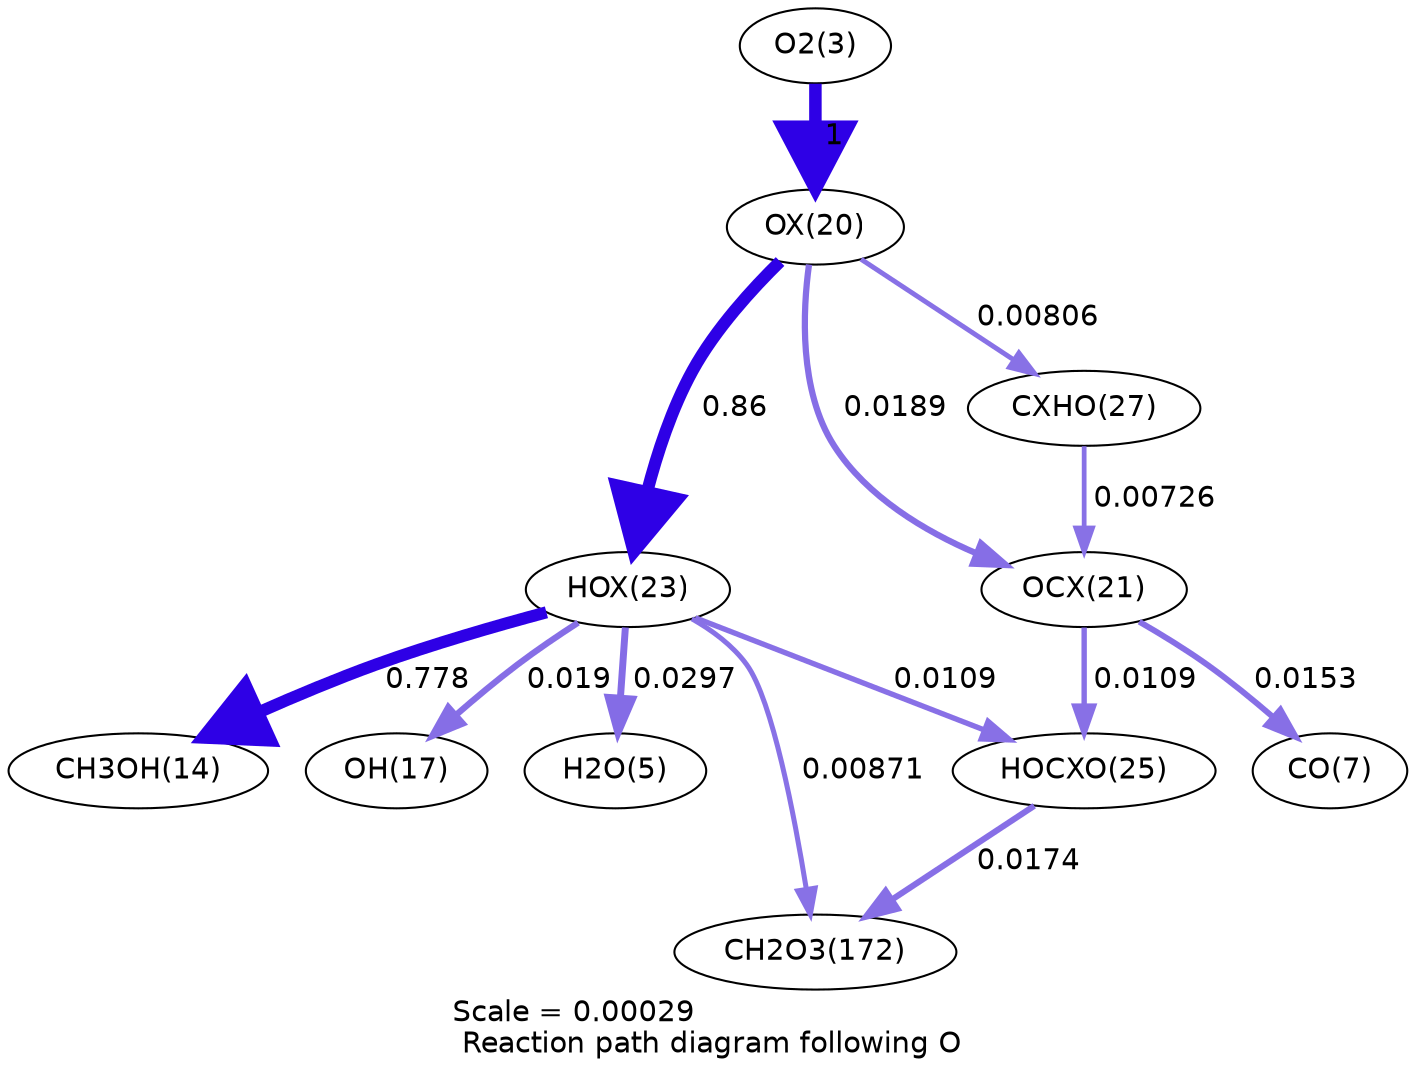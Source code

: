 digraph reaction_paths {
center=1;
s5 -> s33[fontname="Helvetica", penwidth=6, arrowsize=3, color="0.7, 1.5, 0.9"
, label=" 1"];
s33 -> s36[fontname="Helvetica", penwidth=5.89, arrowsize=2.94, color="0.7, 1.36, 0.9"
, label=" 0.86"];
s33 -> s40[fontname="Helvetica", penwidth=2.36, arrowsize=1.18, color="0.7, 0.508, 0.9"
, label=" 0.00806"];
s33 -> s34[fontname="Helvetica", penwidth=3, arrowsize=1.5, color="0.7, 0.519, 0.9"
, label=" 0.0189"];
s36 -> s16[fontname="Helvetica", penwidth=5.81, arrowsize=2.91, color="0.7, 1.28, 0.9"
, label=" 0.778"];
s36 -> s19[fontname="Helvetica", penwidth=3.01, arrowsize=1.5, color="0.7, 0.519, 0.9"
, label=" 0.019"];
s36 -> s7[fontname="Helvetica", penwidth=3.35, arrowsize=1.67, color="0.7, 0.53, 0.9"
, label=" 0.0297"];
s36 -> s38[fontname="Helvetica", penwidth=2.59, arrowsize=1.29, color="0.7, 0.511, 0.9"
, label=" 0.0109"];
s36 -> s30[fontname="Helvetica", penwidth=2.42, arrowsize=1.21, color="0.7, 0.509, 0.9"
, label=" 0.00871"];
s40 -> s34[fontname="Helvetica", penwidth=2.28, arrowsize=1.14, color="0.7, 0.507, 0.9"
, label=" 0.00726"];
s34 -> s9[fontname="Helvetica", penwidth=2.84, arrowsize=1.42, color="0.7, 0.515, 0.9"
, label=" 0.0153"];
s34 -> s38[fontname="Helvetica", penwidth=2.59, arrowsize=1.29, color="0.7, 0.511, 0.9"
, label=" 0.0109"];
s38 -> s30[fontname="Helvetica", penwidth=2.94, arrowsize=1.47, color="0.7, 0.517, 0.9"
, label=" 0.0174"];
s5 [ fontname="Helvetica", label="O2(3)"];
s7 [ fontname="Helvetica", label="H2O(5)"];
s9 [ fontname="Helvetica", label="CO(7)"];
s16 [ fontname="Helvetica", label="CH3OH(14)"];
s19 [ fontname="Helvetica", label="OH(17)"];
s30 [ fontname="Helvetica", label="CH2O3(172)"];
s33 [ fontname="Helvetica", label="OX(20)"];
s34 [ fontname="Helvetica", label="OCX(21)"];
s36 [ fontname="Helvetica", label="HOX(23)"];
s38 [ fontname="Helvetica", label="HOCXO(25)"];
s40 [ fontname="Helvetica", label="CXHO(27)"];
 label = "Scale = 0.00029\l Reaction path diagram following O";
 fontname = "Helvetica";
}
